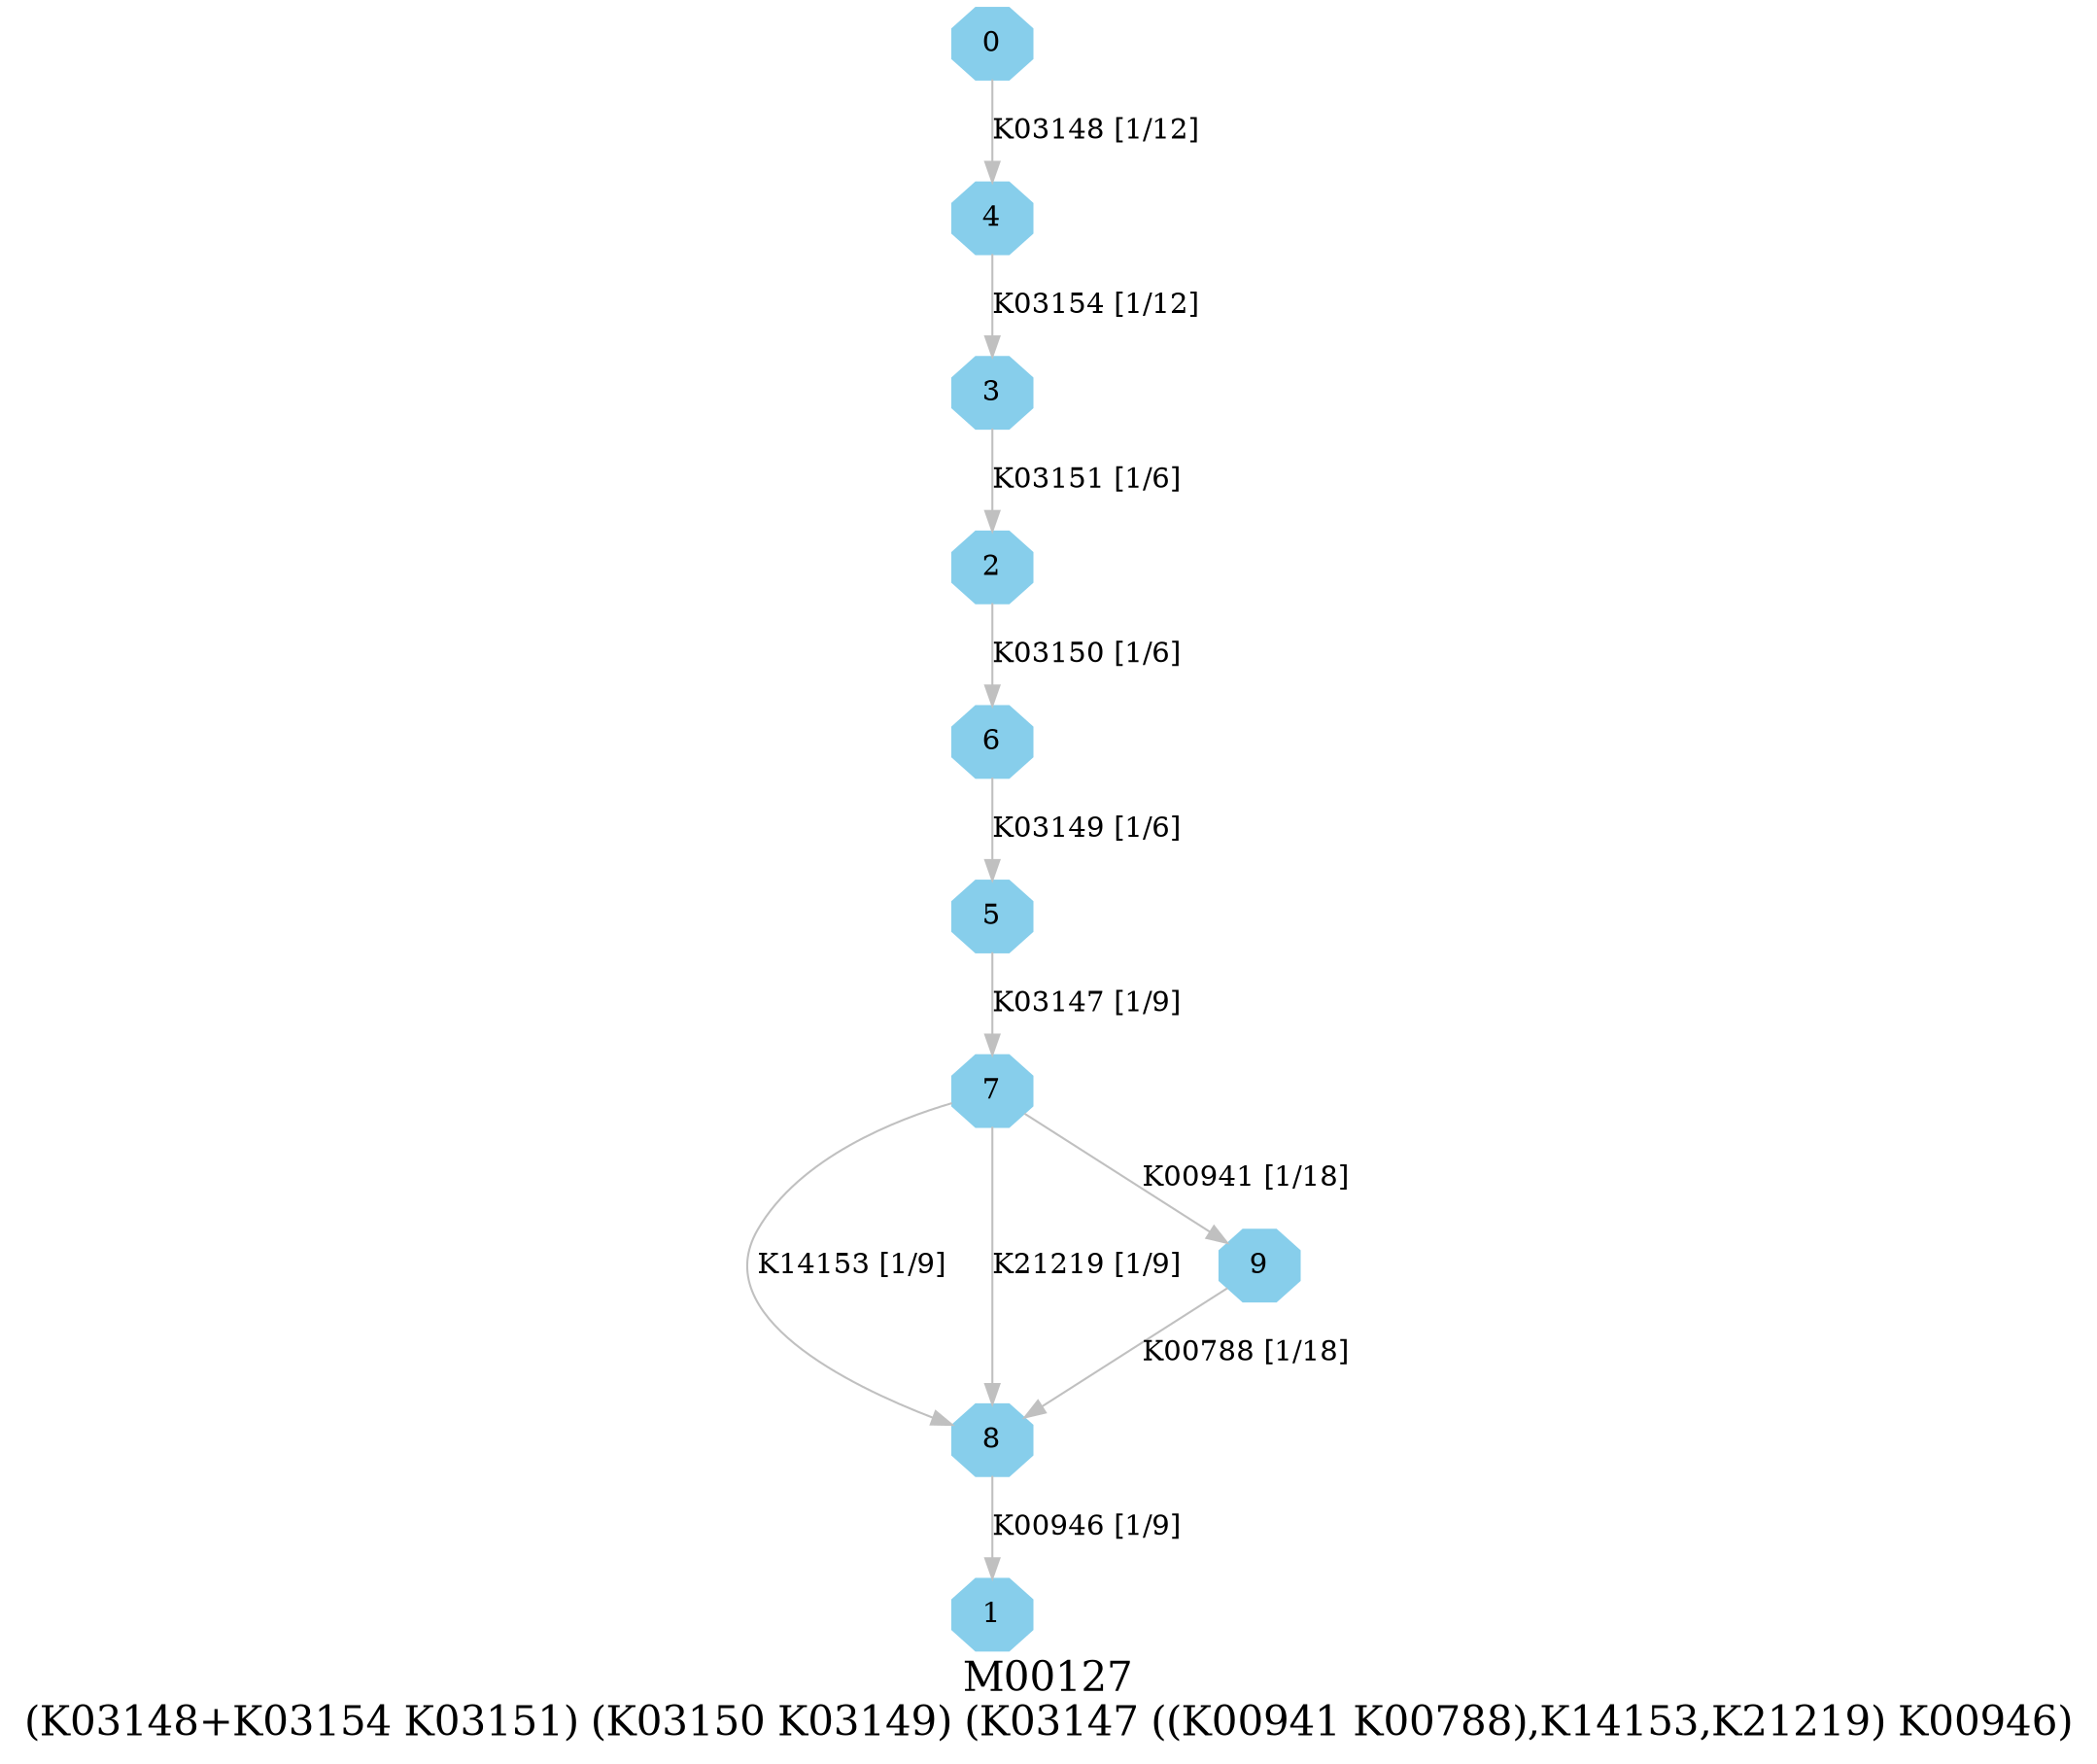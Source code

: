 digraph G {
graph [label="M00127
(K03148+K03154 K03151) (K03150 K03149) (K03147 ((K00941 K00788),K14153,K21219) K00946)",fontsize=20];
node [shape=box,style=filled];
edge [len=3,color=grey];
{node [width=.3,height=.3,shape=octagon,style=filled,color=skyblue] 0 1 2 3 4 5 6 7 8 9 }
0 -> 4 [label="K03148 [1/12]"];
2 -> 6 [label="K03150 [1/6]"];
3 -> 2 [label="K03151 [1/6]"];
4 -> 3 [label="K03154 [1/12]"];
5 -> 7 [label="K03147 [1/9]"];
6 -> 5 [label="K03149 [1/6]"];
7 -> 9 [label="K00941 [1/18]"];
7 -> 8 [label="K14153 [1/9]"];
7 -> 8 [label="K21219 [1/9]"];
8 -> 1 [label="K00946 [1/9]"];
9 -> 8 [label="K00788 [1/18]"];
}